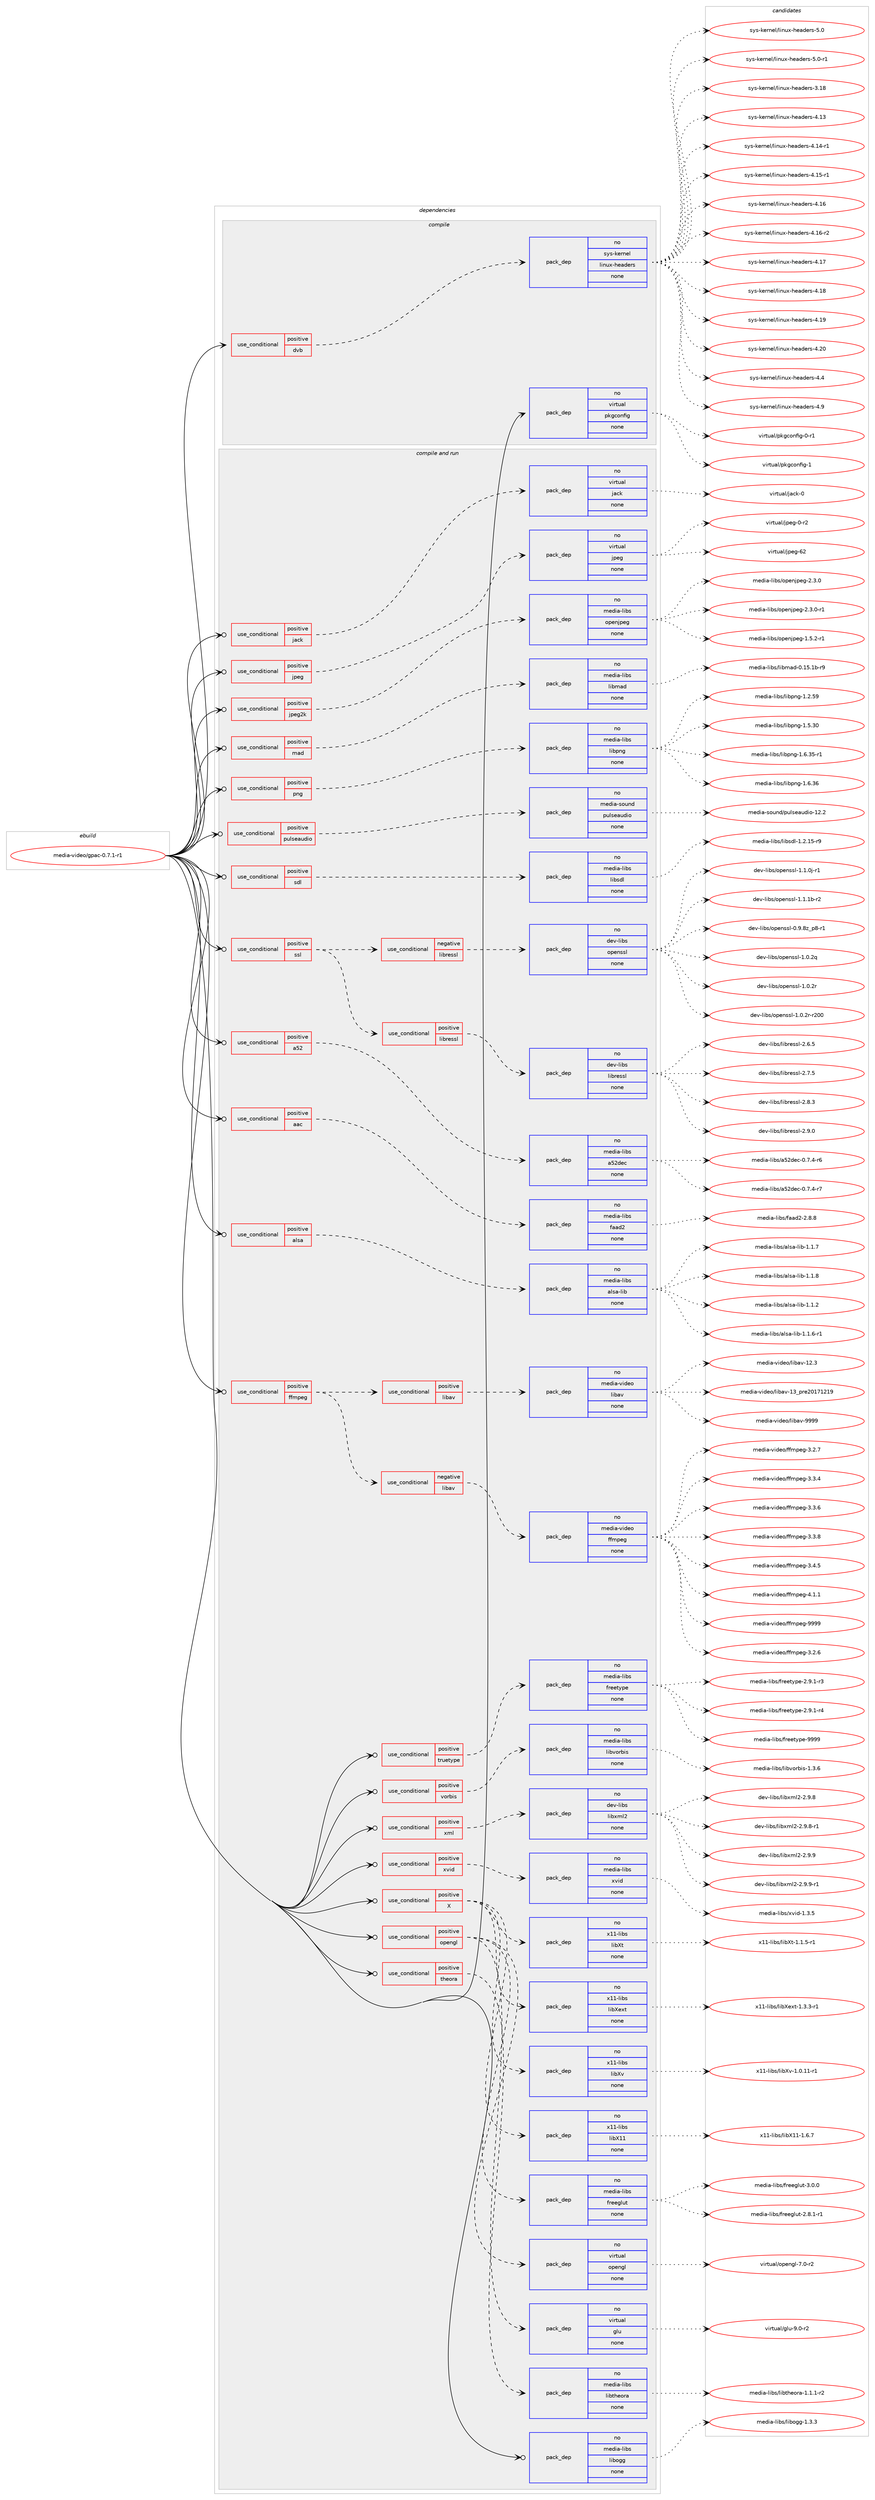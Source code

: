 digraph prolog {

# *************
# Graph options
# *************

newrank=true;
concentrate=true;
compound=true;
graph [rankdir=LR,fontname=Helvetica,fontsize=10,ranksep=1.5];#, ranksep=2.5, nodesep=0.2];
edge  [arrowhead=vee];
node  [fontname=Helvetica,fontsize=10];

# **********
# The ebuild
# **********

subgraph cluster_leftcol {
color=gray;
rank=same;
label=<<i>ebuild</i>>;
id [label="media-video/gpac-0.7.1-r1", color=red, width=4, href="../media-video/gpac-0.7.1-r1.svg"];
}

# ****************
# The dependencies
# ****************

subgraph cluster_midcol {
color=gray;
label=<<i>dependencies</i>>;
subgraph cluster_compile {
fillcolor="#eeeeee";
style=filled;
label=<<i>compile</i>>;
subgraph cond440134 {
dependency1637153 [label=<<TABLE BORDER="0" CELLBORDER="1" CELLSPACING="0" CELLPADDING="4"><TR><TD ROWSPAN="3" CELLPADDING="10">use_conditional</TD></TR><TR><TD>positive</TD></TR><TR><TD>dvb</TD></TR></TABLE>>, shape=none, color=red];
subgraph pack1170594 {
dependency1637154 [label=<<TABLE BORDER="0" CELLBORDER="1" CELLSPACING="0" CELLPADDING="4" WIDTH="220"><TR><TD ROWSPAN="6" CELLPADDING="30">pack_dep</TD></TR><TR><TD WIDTH="110">no</TD></TR><TR><TD>sys-kernel</TD></TR><TR><TD>linux-headers</TD></TR><TR><TD>none</TD></TR><TR><TD></TD></TR></TABLE>>, shape=none, color=blue];
}
dependency1637153:e -> dependency1637154:w [weight=20,style="dashed",arrowhead="vee"];
}
id:e -> dependency1637153:w [weight=20,style="solid",arrowhead="vee"];
subgraph pack1170595 {
dependency1637155 [label=<<TABLE BORDER="0" CELLBORDER="1" CELLSPACING="0" CELLPADDING="4" WIDTH="220"><TR><TD ROWSPAN="6" CELLPADDING="30">pack_dep</TD></TR><TR><TD WIDTH="110">no</TD></TR><TR><TD>virtual</TD></TR><TR><TD>pkgconfig</TD></TR><TR><TD>none</TD></TR><TR><TD></TD></TR></TABLE>>, shape=none, color=blue];
}
id:e -> dependency1637155:w [weight=20,style="solid",arrowhead="vee"];
}
subgraph cluster_compileandrun {
fillcolor="#eeeeee";
style=filled;
label=<<i>compile and run</i>>;
subgraph cond440135 {
dependency1637156 [label=<<TABLE BORDER="0" CELLBORDER="1" CELLSPACING="0" CELLPADDING="4"><TR><TD ROWSPAN="3" CELLPADDING="10">use_conditional</TD></TR><TR><TD>positive</TD></TR><TR><TD>X</TD></TR></TABLE>>, shape=none, color=red];
subgraph pack1170596 {
dependency1637157 [label=<<TABLE BORDER="0" CELLBORDER="1" CELLSPACING="0" CELLPADDING="4" WIDTH="220"><TR><TD ROWSPAN="6" CELLPADDING="30">pack_dep</TD></TR><TR><TD WIDTH="110">no</TD></TR><TR><TD>x11-libs</TD></TR><TR><TD>libXt</TD></TR><TR><TD>none</TD></TR><TR><TD></TD></TR></TABLE>>, shape=none, color=blue];
}
dependency1637156:e -> dependency1637157:w [weight=20,style="dashed",arrowhead="vee"];
subgraph pack1170597 {
dependency1637158 [label=<<TABLE BORDER="0" CELLBORDER="1" CELLSPACING="0" CELLPADDING="4" WIDTH="220"><TR><TD ROWSPAN="6" CELLPADDING="30">pack_dep</TD></TR><TR><TD WIDTH="110">no</TD></TR><TR><TD>x11-libs</TD></TR><TR><TD>libX11</TD></TR><TR><TD>none</TD></TR><TR><TD></TD></TR></TABLE>>, shape=none, color=blue];
}
dependency1637156:e -> dependency1637158:w [weight=20,style="dashed",arrowhead="vee"];
subgraph pack1170598 {
dependency1637159 [label=<<TABLE BORDER="0" CELLBORDER="1" CELLSPACING="0" CELLPADDING="4" WIDTH="220"><TR><TD ROWSPAN="6" CELLPADDING="30">pack_dep</TD></TR><TR><TD WIDTH="110">no</TD></TR><TR><TD>x11-libs</TD></TR><TR><TD>libXv</TD></TR><TR><TD>none</TD></TR><TR><TD></TD></TR></TABLE>>, shape=none, color=blue];
}
dependency1637156:e -> dependency1637159:w [weight=20,style="dashed",arrowhead="vee"];
subgraph pack1170599 {
dependency1637160 [label=<<TABLE BORDER="0" CELLBORDER="1" CELLSPACING="0" CELLPADDING="4" WIDTH="220"><TR><TD ROWSPAN="6" CELLPADDING="30">pack_dep</TD></TR><TR><TD WIDTH="110">no</TD></TR><TR><TD>x11-libs</TD></TR><TR><TD>libXext</TD></TR><TR><TD>none</TD></TR><TR><TD></TD></TR></TABLE>>, shape=none, color=blue];
}
dependency1637156:e -> dependency1637160:w [weight=20,style="dashed",arrowhead="vee"];
}
id:e -> dependency1637156:w [weight=20,style="solid",arrowhead="odotvee"];
subgraph cond440136 {
dependency1637161 [label=<<TABLE BORDER="0" CELLBORDER="1" CELLSPACING="0" CELLPADDING="4"><TR><TD ROWSPAN="3" CELLPADDING="10">use_conditional</TD></TR><TR><TD>positive</TD></TR><TR><TD>a52</TD></TR></TABLE>>, shape=none, color=red];
subgraph pack1170600 {
dependency1637162 [label=<<TABLE BORDER="0" CELLBORDER="1" CELLSPACING="0" CELLPADDING="4" WIDTH="220"><TR><TD ROWSPAN="6" CELLPADDING="30">pack_dep</TD></TR><TR><TD WIDTH="110">no</TD></TR><TR><TD>media-libs</TD></TR><TR><TD>a52dec</TD></TR><TR><TD>none</TD></TR><TR><TD></TD></TR></TABLE>>, shape=none, color=blue];
}
dependency1637161:e -> dependency1637162:w [weight=20,style="dashed",arrowhead="vee"];
}
id:e -> dependency1637161:w [weight=20,style="solid",arrowhead="odotvee"];
subgraph cond440137 {
dependency1637163 [label=<<TABLE BORDER="0" CELLBORDER="1" CELLSPACING="0" CELLPADDING="4"><TR><TD ROWSPAN="3" CELLPADDING="10">use_conditional</TD></TR><TR><TD>positive</TD></TR><TR><TD>aac</TD></TR></TABLE>>, shape=none, color=red];
subgraph pack1170601 {
dependency1637164 [label=<<TABLE BORDER="0" CELLBORDER="1" CELLSPACING="0" CELLPADDING="4" WIDTH="220"><TR><TD ROWSPAN="6" CELLPADDING="30">pack_dep</TD></TR><TR><TD WIDTH="110">no</TD></TR><TR><TD>media-libs</TD></TR><TR><TD>faad2</TD></TR><TR><TD>none</TD></TR><TR><TD></TD></TR></TABLE>>, shape=none, color=blue];
}
dependency1637163:e -> dependency1637164:w [weight=20,style="dashed",arrowhead="vee"];
}
id:e -> dependency1637163:w [weight=20,style="solid",arrowhead="odotvee"];
subgraph cond440138 {
dependency1637165 [label=<<TABLE BORDER="0" CELLBORDER="1" CELLSPACING="0" CELLPADDING="4"><TR><TD ROWSPAN="3" CELLPADDING="10">use_conditional</TD></TR><TR><TD>positive</TD></TR><TR><TD>alsa</TD></TR></TABLE>>, shape=none, color=red];
subgraph pack1170602 {
dependency1637166 [label=<<TABLE BORDER="0" CELLBORDER="1" CELLSPACING="0" CELLPADDING="4" WIDTH="220"><TR><TD ROWSPAN="6" CELLPADDING="30">pack_dep</TD></TR><TR><TD WIDTH="110">no</TD></TR><TR><TD>media-libs</TD></TR><TR><TD>alsa-lib</TD></TR><TR><TD>none</TD></TR><TR><TD></TD></TR></TABLE>>, shape=none, color=blue];
}
dependency1637165:e -> dependency1637166:w [weight=20,style="dashed",arrowhead="vee"];
}
id:e -> dependency1637165:w [weight=20,style="solid",arrowhead="odotvee"];
subgraph cond440139 {
dependency1637167 [label=<<TABLE BORDER="0" CELLBORDER="1" CELLSPACING="0" CELLPADDING="4"><TR><TD ROWSPAN="3" CELLPADDING="10">use_conditional</TD></TR><TR><TD>positive</TD></TR><TR><TD>ffmpeg</TD></TR></TABLE>>, shape=none, color=red];
subgraph cond440140 {
dependency1637168 [label=<<TABLE BORDER="0" CELLBORDER="1" CELLSPACING="0" CELLPADDING="4"><TR><TD ROWSPAN="3" CELLPADDING="10">use_conditional</TD></TR><TR><TD>negative</TD></TR><TR><TD>libav</TD></TR></TABLE>>, shape=none, color=red];
subgraph pack1170603 {
dependency1637169 [label=<<TABLE BORDER="0" CELLBORDER="1" CELLSPACING="0" CELLPADDING="4" WIDTH="220"><TR><TD ROWSPAN="6" CELLPADDING="30">pack_dep</TD></TR><TR><TD WIDTH="110">no</TD></TR><TR><TD>media-video</TD></TR><TR><TD>ffmpeg</TD></TR><TR><TD>none</TD></TR><TR><TD></TD></TR></TABLE>>, shape=none, color=blue];
}
dependency1637168:e -> dependency1637169:w [weight=20,style="dashed",arrowhead="vee"];
}
dependency1637167:e -> dependency1637168:w [weight=20,style="dashed",arrowhead="vee"];
subgraph cond440141 {
dependency1637170 [label=<<TABLE BORDER="0" CELLBORDER="1" CELLSPACING="0" CELLPADDING="4"><TR><TD ROWSPAN="3" CELLPADDING="10">use_conditional</TD></TR><TR><TD>positive</TD></TR><TR><TD>libav</TD></TR></TABLE>>, shape=none, color=red];
subgraph pack1170604 {
dependency1637171 [label=<<TABLE BORDER="0" CELLBORDER="1" CELLSPACING="0" CELLPADDING="4" WIDTH="220"><TR><TD ROWSPAN="6" CELLPADDING="30">pack_dep</TD></TR><TR><TD WIDTH="110">no</TD></TR><TR><TD>media-video</TD></TR><TR><TD>libav</TD></TR><TR><TD>none</TD></TR><TR><TD></TD></TR></TABLE>>, shape=none, color=blue];
}
dependency1637170:e -> dependency1637171:w [weight=20,style="dashed",arrowhead="vee"];
}
dependency1637167:e -> dependency1637170:w [weight=20,style="dashed",arrowhead="vee"];
}
id:e -> dependency1637167:w [weight=20,style="solid",arrowhead="odotvee"];
subgraph cond440142 {
dependency1637172 [label=<<TABLE BORDER="0" CELLBORDER="1" CELLSPACING="0" CELLPADDING="4"><TR><TD ROWSPAN="3" CELLPADDING="10">use_conditional</TD></TR><TR><TD>positive</TD></TR><TR><TD>jack</TD></TR></TABLE>>, shape=none, color=red];
subgraph pack1170605 {
dependency1637173 [label=<<TABLE BORDER="0" CELLBORDER="1" CELLSPACING="0" CELLPADDING="4" WIDTH="220"><TR><TD ROWSPAN="6" CELLPADDING="30">pack_dep</TD></TR><TR><TD WIDTH="110">no</TD></TR><TR><TD>virtual</TD></TR><TR><TD>jack</TD></TR><TR><TD>none</TD></TR><TR><TD></TD></TR></TABLE>>, shape=none, color=blue];
}
dependency1637172:e -> dependency1637173:w [weight=20,style="dashed",arrowhead="vee"];
}
id:e -> dependency1637172:w [weight=20,style="solid",arrowhead="odotvee"];
subgraph cond440143 {
dependency1637174 [label=<<TABLE BORDER="0" CELLBORDER="1" CELLSPACING="0" CELLPADDING="4"><TR><TD ROWSPAN="3" CELLPADDING="10">use_conditional</TD></TR><TR><TD>positive</TD></TR><TR><TD>jpeg</TD></TR></TABLE>>, shape=none, color=red];
subgraph pack1170606 {
dependency1637175 [label=<<TABLE BORDER="0" CELLBORDER="1" CELLSPACING="0" CELLPADDING="4" WIDTH="220"><TR><TD ROWSPAN="6" CELLPADDING="30">pack_dep</TD></TR><TR><TD WIDTH="110">no</TD></TR><TR><TD>virtual</TD></TR><TR><TD>jpeg</TD></TR><TR><TD>none</TD></TR><TR><TD></TD></TR></TABLE>>, shape=none, color=blue];
}
dependency1637174:e -> dependency1637175:w [weight=20,style="dashed",arrowhead="vee"];
}
id:e -> dependency1637174:w [weight=20,style="solid",arrowhead="odotvee"];
subgraph cond440144 {
dependency1637176 [label=<<TABLE BORDER="0" CELLBORDER="1" CELLSPACING="0" CELLPADDING="4"><TR><TD ROWSPAN="3" CELLPADDING="10">use_conditional</TD></TR><TR><TD>positive</TD></TR><TR><TD>jpeg2k</TD></TR></TABLE>>, shape=none, color=red];
subgraph pack1170607 {
dependency1637177 [label=<<TABLE BORDER="0" CELLBORDER="1" CELLSPACING="0" CELLPADDING="4" WIDTH="220"><TR><TD ROWSPAN="6" CELLPADDING="30">pack_dep</TD></TR><TR><TD WIDTH="110">no</TD></TR><TR><TD>media-libs</TD></TR><TR><TD>openjpeg</TD></TR><TR><TD>none</TD></TR><TR><TD></TD></TR></TABLE>>, shape=none, color=blue];
}
dependency1637176:e -> dependency1637177:w [weight=20,style="dashed",arrowhead="vee"];
}
id:e -> dependency1637176:w [weight=20,style="solid",arrowhead="odotvee"];
subgraph cond440145 {
dependency1637178 [label=<<TABLE BORDER="0" CELLBORDER="1" CELLSPACING="0" CELLPADDING="4"><TR><TD ROWSPAN="3" CELLPADDING="10">use_conditional</TD></TR><TR><TD>positive</TD></TR><TR><TD>mad</TD></TR></TABLE>>, shape=none, color=red];
subgraph pack1170608 {
dependency1637179 [label=<<TABLE BORDER="0" CELLBORDER="1" CELLSPACING="0" CELLPADDING="4" WIDTH="220"><TR><TD ROWSPAN="6" CELLPADDING="30">pack_dep</TD></TR><TR><TD WIDTH="110">no</TD></TR><TR><TD>media-libs</TD></TR><TR><TD>libmad</TD></TR><TR><TD>none</TD></TR><TR><TD></TD></TR></TABLE>>, shape=none, color=blue];
}
dependency1637178:e -> dependency1637179:w [weight=20,style="dashed",arrowhead="vee"];
}
id:e -> dependency1637178:w [weight=20,style="solid",arrowhead="odotvee"];
subgraph cond440146 {
dependency1637180 [label=<<TABLE BORDER="0" CELLBORDER="1" CELLSPACING="0" CELLPADDING="4"><TR><TD ROWSPAN="3" CELLPADDING="10">use_conditional</TD></TR><TR><TD>positive</TD></TR><TR><TD>opengl</TD></TR></TABLE>>, shape=none, color=red];
subgraph pack1170609 {
dependency1637181 [label=<<TABLE BORDER="0" CELLBORDER="1" CELLSPACING="0" CELLPADDING="4" WIDTH="220"><TR><TD ROWSPAN="6" CELLPADDING="30">pack_dep</TD></TR><TR><TD WIDTH="110">no</TD></TR><TR><TD>media-libs</TD></TR><TR><TD>freeglut</TD></TR><TR><TD>none</TD></TR><TR><TD></TD></TR></TABLE>>, shape=none, color=blue];
}
dependency1637180:e -> dependency1637181:w [weight=20,style="dashed",arrowhead="vee"];
subgraph pack1170610 {
dependency1637182 [label=<<TABLE BORDER="0" CELLBORDER="1" CELLSPACING="0" CELLPADDING="4" WIDTH="220"><TR><TD ROWSPAN="6" CELLPADDING="30">pack_dep</TD></TR><TR><TD WIDTH="110">no</TD></TR><TR><TD>virtual</TD></TR><TR><TD>glu</TD></TR><TR><TD>none</TD></TR><TR><TD></TD></TR></TABLE>>, shape=none, color=blue];
}
dependency1637180:e -> dependency1637182:w [weight=20,style="dashed",arrowhead="vee"];
subgraph pack1170611 {
dependency1637183 [label=<<TABLE BORDER="0" CELLBORDER="1" CELLSPACING="0" CELLPADDING="4" WIDTH="220"><TR><TD ROWSPAN="6" CELLPADDING="30">pack_dep</TD></TR><TR><TD WIDTH="110">no</TD></TR><TR><TD>virtual</TD></TR><TR><TD>opengl</TD></TR><TR><TD>none</TD></TR><TR><TD></TD></TR></TABLE>>, shape=none, color=blue];
}
dependency1637180:e -> dependency1637183:w [weight=20,style="dashed",arrowhead="vee"];
}
id:e -> dependency1637180:w [weight=20,style="solid",arrowhead="odotvee"];
subgraph cond440147 {
dependency1637184 [label=<<TABLE BORDER="0" CELLBORDER="1" CELLSPACING="0" CELLPADDING="4"><TR><TD ROWSPAN="3" CELLPADDING="10">use_conditional</TD></TR><TR><TD>positive</TD></TR><TR><TD>png</TD></TR></TABLE>>, shape=none, color=red];
subgraph pack1170612 {
dependency1637185 [label=<<TABLE BORDER="0" CELLBORDER="1" CELLSPACING="0" CELLPADDING="4" WIDTH="220"><TR><TD ROWSPAN="6" CELLPADDING="30">pack_dep</TD></TR><TR><TD WIDTH="110">no</TD></TR><TR><TD>media-libs</TD></TR><TR><TD>libpng</TD></TR><TR><TD>none</TD></TR><TR><TD></TD></TR></TABLE>>, shape=none, color=blue];
}
dependency1637184:e -> dependency1637185:w [weight=20,style="dashed",arrowhead="vee"];
}
id:e -> dependency1637184:w [weight=20,style="solid",arrowhead="odotvee"];
subgraph cond440148 {
dependency1637186 [label=<<TABLE BORDER="0" CELLBORDER="1" CELLSPACING="0" CELLPADDING="4"><TR><TD ROWSPAN="3" CELLPADDING="10">use_conditional</TD></TR><TR><TD>positive</TD></TR><TR><TD>pulseaudio</TD></TR></TABLE>>, shape=none, color=red];
subgraph pack1170613 {
dependency1637187 [label=<<TABLE BORDER="0" CELLBORDER="1" CELLSPACING="0" CELLPADDING="4" WIDTH="220"><TR><TD ROWSPAN="6" CELLPADDING="30">pack_dep</TD></TR><TR><TD WIDTH="110">no</TD></TR><TR><TD>media-sound</TD></TR><TR><TD>pulseaudio</TD></TR><TR><TD>none</TD></TR><TR><TD></TD></TR></TABLE>>, shape=none, color=blue];
}
dependency1637186:e -> dependency1637187:w [weight=20,style="dashed",arrowhead="vee"];
}
id:e -> dependency1637186:w [weight=20,style="solid",arrowhead="odotvee"];
subgraph cond440149 {
dependency1637188 [label=<<TABLE BORDER="0" CELLBORDER="1" CELLSPACING="0" CELLPADDING="4"><TR><TD ROWSPAN="3" CELLPADDING="10">use_conditional</TD></TR><TR><TD>positive</TD></TR><TR><TD>sdl</TD></TR></TABLE>>, shape=none, color=red];
subgraph pack1170614 {
dependency1637189 [label=<<TABLE BORDER="0" CELLBORDER="1" CELLSPACING="0" CELLPADDING="4" WIDTH="220"><TR><TD ROWSPAN="6" CELLPADDING="30">pack_dep</TD></TR><TR><TD WIDTH="110">no</TD></TR><TR><TD>media-libs</TD></TR><TR><TD>libsdl</TD></TR><TR><TD>none</TD></TR><TR><TD></TD></TR></TABLE>>, shape=none, color=blue];
}
dependency1637188:e -> dependency1637189:w [weight=20,style="dashed",arrowhead="vee"];
}
id:e -> dependency1637188:w [weight=20,style="solid",arrowhead="odotvee"];
subgraph cond440150 {
dependency1637190 [label=<<TABLE BORDER="0" CELLBORDER="1" CELLSPACING="0" CELLPADDING="4"><TR><TD ROWSPAN="3" CELLPADDING="10">use_conditional</TD></TR><TR><TD>positive</TD></TR><TR><TD>ssl</TD></TR></TABLE>>, shape=none, color=red];
subgraph cond440151 {
dependency1637191 [label=<<TABLE BORDER="0" CELLBORDER="1" CELLSPACING="0" CELLPADDING="4"><TR><TD ROWSPAN="3" CELLPADDING="10">use_conditional</TD></TR><TR><TD>negative</TD></TR><TR><TD>libressl</TD></TR></TABLE>>, shape=none, color=red];
subgraph pack1170615 {
dependency1637192 [label=<<TABLE BORDER="0" CELLBORDER="1" CELLSPACING="0" CELLPADDING="4" WIDTH="220"><TR><TD ROWSPAN="6" CELLPADDING="30">pack_dep</TD></TR><TR><TD WIDTH="110">no</TD></TR><TR><TD>dev-libs</TD></TR><TR><TD>openssl</TD></TR><TR><TD>none</TD></TR><TR><TD></TD></TR></TABLE>>, shape=none, color=blue];
}
dependency1637191:e -> dependency1637192:w [weight=20,style="dashed",arrowhead="vee"];
}
dependency1637190:e -> dependency1637191:w [weight=20,style="dashed",arrowhead="vee"];
subgraph cond440152 {
dependency1637193 [label=<<TABLE BORDER="0" CELLBORDER="1" CELLSPACING="0" CELLPADDING="4"><TR><TD ROWSPAN="3" CELLPADDING="10">use_conditional</TD></TR><TR><TD>positive</TD></TR><TR><TD>libressl</TD></TR></TABLE>>, shape=none, color=red];
subgraph pack1170616 {
dependency1637194 [label=<<TABLE BORDER="0" CELLBORDER="1" CELLSPACING="0" CELLPADDING="4" WIDTH="220"><TR><TD ROWSPAN="6" CELLPADDING="30">pack_dep</TD></TR><TR><TD WIDTH="110">no</TD></TR><TR><TD>dev-libs</TD></TR><TR><TD>libressl</TD></TR><TR><TD>none</TD></TR><TR><TD></TD></TR></TABLE>>, shape=none, color=blue];
}
dependency1637193:e -> dependency1637194:w [weight=20,style="dashed",arrowhead="vee"];
}
dependency1637190:e -> dependency1637193:w [weight=20,style="dashed",arrowhead="vee"];
}
id:e -> dependency1637190:w [weight=20,style="solid",arrowhead="odotvee"];
subgraph cond440153 {
dependency1637195 [label=<<TABLE BORDER="0" CELLBORDER="1" CELLSPACING="0" CELLPADDING="4"><TR><TD ROWSPAN="3" CELLPADDING="10">use_conditional</TD></TR><TR><TD>positive</TD></TR><TR><TD>theora</TD></TR></TABLE>>, shape=none, color=red];
subgraph pack1170617 {
dependency1637196 [label=<<TABLE BORDER="0" CELLBORDER="1" CELLSPACING="0" CELLPADDING="4" WIDTH="220"><TR><TD ROWSPAN="6" CELLPADDING="30">pack_dep</TD></TR><TR><TD WIDTH="110">no</TD></TR><TR><TD>media-libs</TD></TR><TR><TD>libtheora</TD></TR><TR><TD>none</TD></TR><TR><TD></TD></TR></TABLE>>, shape=none, color=blue];
}
dependency1637195:e -> dependency1637196:w [weight=20,style="dashed",arrowhead="vee"];
}
id:e -> dependency1637195:w [weight=20,style="solid",arrowhead="odotvee"];
subgraph cond440154 {
dependency1637197 [label=<<TABLE BORDER="0" CELLBORDER="1" CELLSPACING="0" CELLPADDING="4"><TR><TD ROWSPAN="3" CELLPADDING="10">use_conditional</TD></TR><TR><TD>positive</TD></TR><TR><TD>truetype</TD></TR></TABLE>>, shape=none, color=red];
subgraph pack1170618 {
dependency1637198 [label=<<TABLE BORDER="0" CELLBORDER="1" CELLSPACING="0" CELLPADDING="4" WIDTH="220"><TR><TD ROWSPAN="6" CELLPADDING="30">pack_dep</TD></TR><TR><TD WIDTH="110">no</TD></TR><TR><TD>media-libs</TD></TR><TR><TD>freetype</TD></TR><TR><TD>none</TD></TR><TR><TD></TD></TR></TABLE>>, shape=none, color=blue];
}
dependency1637197:e -> dependency1637198:w [weight=20,style="dashed",arrowhead="vee"];
}
id:e -> dependency1637197:w [weight=20,style="solid",arrowhead="odotvee"];
subgraph cond440155 {
dependency1637199 [label=<<TABLE BORDER="0" CELLBORDER="1" CELLSPACING="0" CELLPADDING="4"><TR><TD ROWSPAN="3" CELLPADDING="10">use_conditional</TD></TR><TR><TD>positive</TD></TR><TR><TD>vorbis</TD></TR></TABLE>>, shape=none, color=red];
subgraph pack1170619 {
dependency1637200 [label=<<TABLE BORDER="0" CELLBORDER="1" CELLSPACING="0" CELLPADDING="4" WIDTH="220"><TR><TD ROWSPAN="6" CELLPADDING="30">pack_dep</TD></TR><TR><TD WIDTH="110">no</TD></TR><TR><TD>media-libs</TD></TR><TR><TD>libvorbis</TD></TR><TR><TD>none</TD></TR><TR><TD></TD></TR></TABLE>>, shape=none, color=blue];
}
dependency1637199:e -> dependency1637200:w [weight=20,style="dashed",arrowhead="vee"];
}
id:e -> dependency1637199:w [weight=20,style="solid",arrowhead="odotvee"];
subgraph cond440156 {
dependency1637201 [label=<<TABLE BORDER="0" CELLBORDER="1" CELLSPACING="0" CELLPADDING="4"><TR><TD ROWSPAN="3" CELLPADDING="10">use_conditional</TD></TR><TR><TD>positive</TD></TR><TR><TD>xml</TD></TR></TABLE>>, shape=none, color=red];
subgraph pack1170620 {
dependency1637202 [label=<<TABLE BORDER="0" CELLBORDER="1" CELLSPACING="0" CELLPADDING="4" WIDTH="220"><TR><TD ROWSPAN="6" CELLPADDING="30">pack_dep</TD></TR><TR><TD WIDTH="110">no</TD></TR><TR><TD>dev-libs</TD></TR><TR><TD>libxml2</TD></TR><TR><TD>none</TD></TR><TR><TD></TD></TR></TABLE>>, shape=none, color=blue];
}
dependency1637201:e -> dependency1637202:w [weight=20,style="dashed",arrowhead="vee"];
}
id:e -> dependency1637201:w [weight=20,style="solid",arrowhead="odotvee"];
subgraph cond440157 {
dependency1637203 [label=<<TABLE BORDER="0" CELLBORDER="1" CELLSPACING="0" CELLPADDING="4"><TR><TD ROWSPAN="3" CELLPADDING="10">use_conditional</TD></TR><TR><TD>positive</TD></TR><TR><TD>xvid</TD></TR></TABLE>>, shape=none, color=red];
subgraph pack1170621 {
dependency1637204 [label=<<TABLE BORDER="0" CELLBORDER="1" CELLSPACING="0" CELLPADDING="4" WIDTH="220"><TR><TD ROWSPAN="6" CELLPADDING="30">pack_dep</TD></TR><TR><TD WIDTH="110">no</TD></TR><TR><TD>media-libs</TD></TR><TR><TD>xvid</TD></TR><TR><TD>none</TD></TR><TR><TD></TD></TR></TABLE>>, shape=none, color=blue];
}
dependency1637203:e -> dependency1637204:w [weight=20,style="dashed",arrowhead="vee"];
}
id:e -> dependency1637203:w [weight=20,style="solid",arrowhead="odotvee"];
subgraph pack1170622 {
dependency1637205 [label=<<TABLE BORDER="0" CELLBORDER="1" CELLSPACING="0" CELLPADDING="4" WIDTH="220"><TR><TD ROWSPAN="6" CELLPADDING="30">pack_dep</TD></TR><TR><TD WIDTH="110">no</TD></TR><TR><TD>media-libs</TD></TR><TR><TD>libogg</TD></TR><TR><TD>none</TD></TR><TR><TD></TD></TR></TABLE>>, shape=none, color=blue];
}
id:e -> dependency1637205:w [weight=20,style="solid",arrowhead="odotvee"];
}
subgraph cluster_run {
fillcolor="#eeeeee";
style=filled;
label=<<i>run</i>>;
}
}

# **************
# The candidates
# **************

subgraph cluster_choices {
rank=same;
color=gray;
label=<<i>candidates</i>>;

subgraph choice1170594 {
color=black;
nodesep=1;
choice115121115451071011141101011084710810511011712045104101971001011141154551464956 [label="sys-kernel/linux-headers-3.18", color=red, width=4,href="../sys-kernel/linux-headers-3.18.svg"];
choice115121115451071011141101011084710810511011712045104101971001011141154552464951 [label="sys-kernel/linux-headers-4.13", color=red, width=4,href="../sys-kernel/linux-headers-4.13.svg"];
choice1151211154510710111411010110847108105110117120451041019710010111411545524649524511449 [label="sys-kernel/linux-headers-4.14-r1", color=red, width=4,href="../sys-kernel/linux-headers-4.14-r1.svg"];
choice1151211154510710111411010110847108105110117120451041019710010111411545524649534511449 [label="sys-kernel/linux-headers-4.15-r1", color=red, width=4,href="../sys-kernel/linux-headers-4.15-r1.svg"];
choice115121115451071011141101011084710810511011712045104101971001011141154552464954 [label="sys-kernel/linux-headers-4.16", color=red, width=4,href="../sys-kernel/linux-headers-4.16.svg"];
choice1151211154510710111411010110847108105110117120451041019710010111411545524649544511450 [label="sys-kernel/linux-headers-4.16-r2", color=red, width=4,href="../sys-kernel/linux-headers-4.16-r2.svg"];
choice115121115451071011141101011084710810511011712045104101971001011141154552464955 [label="sys-kernel/linux-headers-4.17", color=red, width=4,href="../sys-kernel/linux-headers-4.17.svg"];
choice115121115451071011141101011084710810511011712045104101971001011141154552464956 [label="sys-kernel/linux-headers-4.18", color=red, width=4,href="../sys-kernel/linux-headers-4.18.svg"];
choice115121115451071011141101011084710810511011712045104101971001011141154552464957 [label="sys-kernel/linux-headers-4.19", color=red, width=4,href="../sys-kernel/linux-headers-4.19.svg"];
choice115121115451071011141101011084710810511011712045104101971001011141154552465048 [label="sys-kernel/linux-headers-4.20", color=red, width=4,href="../sys-kernel/linux-headers-4.20.svg"];
choice1151211154510710111411010110847108105110117120451041019710010111411545524652 [label="sys-kernel/linux-headers-4.4", color=red, width=4,href="../sys-kernel/linux-headers-4.4.svg"];
choice1151211154510710111411010110847108105110117120451041019710010111411545524657 [label="sys-kernel/linux-headers-4.9", color=red, width=4,href="../sys-kernel/linux-headers-4.9.svg"];
choice1151211154510710111411010110847108105110117120451041019710010111411545534648 [label="sys-kernel/linux-headers-5.0", color=red, width=4,href="../sys-kernel/linux-headers-5.0.svg"];
choice11512111545107101114110101108471081051101171204510410197100101114115455346484511449 [label="sys-kernel/linux-headers-5.0-r1", color=red, width=4,href="../sys-kernel/linux-headers-5.0-r1.svg"];
dependency1637154:e -> choice115121115451071011141101011084710810511011712045104101971001011141154551464956:w [style=dotted,weight="100"];
dependency1637154:e -> choice115121115451071011141101011084710810511011712045104101971001011141154552464951:w [style=dotted,weight="100"];
dependency1637154:e -> choice1151211154510710111411010110847108105110117120451041019710010111411545524649524511449:w [style=dotted,weight="100"];
dependency1637154:e -> choice1151211154510710111411010110847108105110117120451041019710010111411545524649534511449:w [style=dotted,weight="100"];
dependency1637154:e -> choice115121115451071011141101011084710810511011712045104101971001011141154552464954:w [style=dotted,weight="100"];
dependency1637154:e -> choice1151211154510710111411010110847108105110117120451041019710010111411545524649544511450:w [style=dotted,weight="100"];
dependency1637154:e -> choice115121115451071011141101011084710810511011712045104101971001011141154552464955:w [style=dotted,weight="100"];
dependency1637154:e -> choice115121115451071011141101011084710810511011712045104101971001011141154552464956:w [style=dotted,weight="100"];
dependency1637154:e -> choice115121115451071011141101011084710810511011712045104101971001011141154552464957:w [style=dotted,weight="100"];
dependency1637154:e -> choice115121115451071011141101011084710810511011712045104101971001011141154552465048:w [style=dotted,weight="100"];
dependency1637154:e -> choice1151211154510710111411010110847108105110117120451041019710010111411545524652:w [style=dotted,weight="100"];
dependency1637154:e -> choice1151211154510710111411010110847108105110117120451041019710010111411545524657:w [style=dotted,weight="100"];
dependency1637154:e -> choice1151211154510710111411010110847108105110117120451041019710010111411545534648:w [style=dotted,weight="100"];
dependency1637154:e -> choice11512111545107101114110101108471081051101171204510410197100101114115455346484511449:w [style=dotted,weight="100"];
}
subgraph choice1170595 {
color=black;
nodesep=1;
choice11810511411611797108471121071039911111010210510345484511449 [label="virtual/pkgconfig-0-r1", color=red, width=4,href="../virtual/pkgconfig-0-r1.svg"];
choice1181051141161179710847112107103991111101021051034549 [label="virtual/pkgconfig-1", color=red, width=4,href="../virtual/pkgconfig-1.svg"];
dependency1637155:e -> choice11810511411611797108471121071039911111010210510345484511449:w [style=dotted,weight="100"];
dependency1637155:e -> choice1181051141161179710847112107103991111101021051034549:w [style=dotted,weight="100"];
}
subgraph choice1170596 {
color=black;
nodesep=1;
choice120494945108105981154710810598881164549464946534511449 [label="x11-libs/libXt-1.1.5-r1", color=red, width=4,href="../x11-libs/libXt-1.1.5-r1.svg"];
dependency1637157:e -> choice120494945108105981154710810598881164549464946534511449:w [style=dotted,weight="100"];
}
subgraph choice1170597 {
color=black;
nodesep=1;
choice120494945108105981154710810598884949454946544655 [label="x11-libs/libX11-1.6.7", color=red, width=4,href="../x11-libs/libX11-1.6.7.svg"];
dependency1637158:e -> choice120494945108105981154710810598884949454946544655:w [style=dotted,weight="100"];
}
subgraph choice1170598 {
color=black;
nodesep=1;
choice12049494510810598115471081059888118454946484649494511449 [label="x11-libs/libXv-1.0.11-r1", color=red, width=4,href="../x11-libs/libXv-1.0.11-r1.svg"];
dependency1637159:e -> choice12049494510810598115471081059888118454946484649494511449:w [style=dotted,weight="100"];
}
subgraph choice1170599 {
color=black;
nodesep=1;
choice120494945108105981154710810598881011201164549465146514511449 [label="x11-libs/libXext-1.3.3-r1", color=red, width=4,href="../x11-libs/libXext-1.3.3-r1.svg"];
dependency1637160:e -> choice120494945108105981154710810598881011201164549465146514511449:w [style=dotted,weight="100"];
}
subgraph choice1170600 {
color=black;
nodesep=1;
choice10910110010597451081059811547975350100101994548465546524511454 [label="media-libs/a52dec-0.7.4-r6", color=red, width=4,href="../media-libs/a52dec-0.7.4-r6.svg"];
choice10910110010597451081059811547975350100101994548465546524511455 [label="media-libs/a52dec-0.7.4-r7", color=red, width=4,href="../media-libs/a52dec-0.7.4-r7.svg"];
dependency1637162:e -> choice10910110010597451081059811547975350100101994548465546524511454:w [style=dotted,weight="100"];
dependency1637162:e -> choice10910110010597451081059811547975350100101994548465546524511455:w [style=dotted,weight="100"];
}
subgraph choice1170601 {
color=black;
nodesep=1;
choice10910110010597451081059811547102979710050455046564656 [label="media-libs/faad2-2.8.8", color=red, width=4,href="../media-libs/faad2-2.8.8.svg"];
dependency1637164:e -> choice10910110010597451081059811547102979710050455046564656:w [style=dotted,weight="100"];
}
subgraph choice1170602 {
color=black;
nodesep=1;
choice1091011001059745108105981154797108115974510810598454946494650 [label="media-libs/alsa-lib-1.1.2", color=red, width=4,href="../media-libs/alsa-lib-1.1.2.svg"];
choice10910110010597451081059811547971081159745108105984549464946544511449 [label="media-libs/alsa-lib-1.1.6-r1", color=red, width=4,href="../media-libs/alsa-lib-1.1.6-r1.svg"];
choice1091011001059745108105981154797108115974510810598454946494655 [label="media-libs/alsa-lib-1.1.7", color=red, width=4,href="../media-libs/alsa-lib-1.1.7.svg"];
choice1091011001059745108105981154797108115974510810598454946494656 [label="media-libs/alsa-lib-1.1.8", color=red, width=4,href="../media-libs/alsa-lib-1.1.8.svg"];
dependency1637166:e -> choice1091011001059745108105981154797108115974510810598454946494650:w [style=dotted,weight="100"];
dependency1637166:e -> choice10910110010597451081059811547971081159745108105984549464946544511449:w [style=dotted,weight="100"];
dependency1637166:e -> choice1091011001059745108105981154797108115974510810598454946494655:w [style=dotted,weight="100"];
dependency1637166:e -> choice1091011001059745108105981154797108115974510810598454946494656:w [style=dotted,weight="100"];
}
subgraph choice1170603 {
color=black;
nodesep=1;
choice109101100105974511810510010111147102102109112101103455146504654 [label="media-video/ffmpeg-3.2.6", color=red, width=4,href="../media-video/ffmpeg-3.2.6.svg"];
choice109101100105974511810510010111147102102109112101103455146504655 [label="media-video/ffmpeg-3.2.7", color=red, width=4,href="../media-video/ffmpeg-3.2.7.svg"];
choice109101100105974511810510010111147102102109112101103455146514652 [label="media-video/ffmpeg-3.3.4", color=red, width=4,href="../media-video/ffmpeg-3.3.4.svg"];
choice109101100105974511810510010111147102102109112101103455146514654 [label="media-video/ffmpeg-3.3.6", color=red, width=4,href="../media-video/ffmpeg-3.3.6.svg"];
choice109101100105974511810510010111147102102109112101103455146514656 [label="media-video/ffmpeg-3.3.8", color=red, width=4,href="../media-video/ffmpeg-3.3.8.svg"];
choice109101100105974511810510010111147102102109112101103455146524653 [label="media-video/ffmpeg-3.4.5", color=red, width=4,href="../media-video/ffmpeg-3.4.5.svg"];
choice109101100105974511810510010111147102102109112101103455246494649 [label="media-video/ffmpeg-4.1.1", color=red, width=4,href="../media-video/ffmpeg-4.1.1.svg"];
choice1091011001059745118105100101111471021021091121011034557575757 [label="media-video/ffmpeg-9999", color=red, width=4,href="../media-video/ffmpeg-9999.svg"];
dependency1637169:e -> choice109101100105974511810510010111147102102109112101103455146504654:w [style=dotted,weight="100"];
dependency1637169:e -> choice109101100105974511810510010111147102102109112101103455146504655:w [style=dotted,weight="100"];
dependency1637169:e -> choice109101100105974511810510010111147102102109112101103455146514652:w [style=dotted,weight="100"];
dependency1637169:e -> choice109101100105974511810510010111147102102109112101103455146514654:w [style=dotted,weight="100"];
dependency1637169:e -> choice109101100105974511810510010111147102102109112101103455146514656:w [style=dotted,weight="100"];
dependency1637169:e -> choice109101100105974511810510010111147102102109112101103455146524653:w [style=dotted,weight="100"];
dependency1637169:e -> choice109101100105974511810510010111147102102109112101103455246494649:w [style=dotted,weight="100"];
dependency1637169:e -> choice1091011001059745118105100101111471021021091121011034557575757:w [style=dotted,weight="100"];
}
subgraph choice1170604 {
color=black;
nodesep=1;
choice10910110010597451181051001011114710810598971184549504651 [label="media-video/libav-12.3", color=red, width=4,href="../media-video/libav-12.3.svg"];
choice1091011001059745118105100101111471081059897118454951951121141015048495549504957 [label="media-video/libav-13_pre20171219", color=red, width=4,href="../media-video/libav-13_pre20171219.svg"];
choice10910110010597451181051001011114710810598971184557575757 [label="media-video/libav-9999", color=red, width=4,href="../media-video/libav-9999.svg"];
dependency1637171:e -> choice10910110010597451181051001011114710810598971184549504651:w [style=dotted,weight="100"];
dependency1637171:e -> choice1091011001059745118105100101111471081059897118454951951121141015048495549504957:w [style=dotted,weight="100"];
dependency1637171:e -> choice10910110010597451181051001011114710810598971184557575757:w [style=dotted,weight="100"];
}
subgraph choice1170605 {
color=black;
nodesep=1;
choice118105114116117971084710697991074548 [label="virtual/jack-0", color=red, width=4,href="../virtual/jack-0.svg"];
dependency1637173:e -> choice118105114116117971084710697991074548:w [style=dotted,weight="100"];
}
subgraph choice1170606 {
color=black;
nodesep=1;
choice118105114116117971084710611210110345484511450 [label="virtual/jpeg-0-r2", color=red, width=4,href="../virtual/jpeg-0-r2.svg"];
choice1181051141161179710847106112101103455450 [label="virtual/jpeg-62", color=red, width=4,href="../virtual/jpeg-62.svg"];
dependency1637175:e -> choice118105114116117971084710611210110345484511450:w [style=dotted,weight="100"];
dependency1637175:e -> choice1181051141161179710847106112101103455450:w [style=dotted,weight="100"];
}
subgraph choice1170607 {
color=black;
nodesep=1;
choice109101100105974510810598115471111121011101061121011034549465346504511449 [label="media-libs/openjpeg-1.5.2-r1", color=red, width=4,href="../media-libs/openjpeg-1.5.2-r1.svg"];
choice10910110010597451081059811547111112101110106112101103455046514648 [label="media-libs/openjpeg-2.3.0", color=red, width=4,href="../media-libs/openjpeg-2.3.0.svg"];
choice109101100105974510810598115471111121011101061121011034550465146484511449 [label="media-libs/openjpeg-2.3.0-r1", color=red, width=4,href="../media-libs/openjpeg-2.3.0-r1.svg"];
dependency1637177:e -> choice109101100105974510810598115471111121011101061121011034549465346504511449:w [style=dotted,weight="100"];
dependency1637177:e -> choice10910110010597451081059811547111112101110106112101103455046514648:w [style=dotted,weight="100"];
dependency1637177:e -> choice109101100105974510810598115471111121011101061121011034550465146484511449:w [style=dotted,weight="100"];
}
subgraph choice1170608 {
color=black;
nodesep=1;
choice10910110010597451081059811547108105981099710045484649534649984511457 [label="media-libs/libmad-0.15.1b-r9", color=red, width=4,href="../media-libs/libmad-0.15.1b-r9.svg"];
dependency1637179:e -> choice10910110010597451081059811547108105981099710045484649534649984511457:w [style=dotted,weight="100"];
}
subgraph choice1170609 {
color=black;
nodesep=1;
choice109101100105974510810598115471021141011011031081171164550465646494511449 [label="media-libs/freeglut-2.8.1-r1", color=red, width=4,href="../media-libs/freeglut-2.8.1-r1.svg"];
choice10910110010597451081059811547102114101101103108117116455146484648 [label="media-libs/freeglut-3.0.0", color=red, width=4,href="../media-libs/freeglut-3.0.0.svg"];
dependency1637181:e -> choice109101100105974510810598115471021141011011031081171164550465646494511449:w [style=dotted,weight="100"];
dependency1637181:e -> choice10910110010597451081059811547102114101101103108117116455146484648:w [style=dotted,weight="100"];
}
subgraph choice1170610 {
color=black;
nodesep=1;
choice1181051141161179710847103108117455746484511450 [label="virtual/glu-9.0-r2", color=red, width=4,href="../virtual/glu-9.0-r2.svg"];
dependency1637182:e -> choice1181051141161179710847103108117455746484511450:w [style=dotted,weight="100"];
}
subgraph choice1170611 {
color=black;
nodesep=1;
choice1181051141161179710847111112101110103108455546484511450 [label="virtual/opengl-7.0-r2", color=red, width=4,href="../virtual/opengl-7.0-r2.svg"];
dependency1637183:e -> choice1181051141161179710847111112101110103108455546484511450:w [style=dotted,weight="100"];
}
subgraph choice1170612 {
color=black;
nodesep=1;
choice109101100105974510810598115471081059811211010345494650465357 [label="media-libs/libpng-1.2.59", color=red, width=4,href="../media-libs/libpng-1.2.59.svg"];
choice109101100105974510810598115471081059811211010345494653465148 [label="media-libs/libpng-1.5.30", color=red, width=4,href="../media-libs/libpng-1.5.30.svg"];
choice1091011001059745108105981154710810598112110103454946544651534511449 [label="media-libs/libpng-1.6.35-r1", color=red, width=4,href="../media-libs/libpng-1.6.35-r1.svg"];
choice109101100105974510810598115471081059811211010345494654465154 [label="media-libs/libpng-1.6.36", color=red, width=4,href="../media-libs/libpng-1.6.36.svg"];
dependency1637185:e -> choice109101100105974510810598115471081059811211010345494650465357:w [style=dotted,weight="100"];
dependency1637185:e -> choice109101100105974510810598115471081059811211010345494653465148:w [style=dotted,weight="100"];
dependency1637185:e -> choice1091011001059745108105981154710810598112110103454946544651534511449:w [style=dotted,weight="100"];
dependency1637185:e -> choice109101100105974510810598115471081059811211010345494654465154:w [style=dotted,weight="100"];
}
subgraph choice1170613 {
color=black;
nodesep=1;
choice109101100105974511511111711010047112117108115101971171001051114549504650 [label="media-sound/pulseaudio-12.2", color=red, width=4,href="../media-sound/pulseaudio-12.2.svg"];
dependency1637187:e -> choice109101100105974511511111711010047112117108115101971171001051114549504650:w [style=dotted,weight="100"];
}
subgraph choice1170614 {
color=black;
nodesep=1;
choice1091011001059745108105981154710810598115100108454946504649534511457 [label="media-libs/libsdl-1.2.15-r9", color=red, width=4,href="../media-libs/libsdl-1.2.15-r9.svg"];
dependency1637189:e -> choice1091011001059745108105981154710810598115100108454946504649534511457:w [style=dotted,weight="100"];
}
subgraph choice1170615 {
color=black;
nodesep=1;
choice10010111845108105981154711111210111011511510845484657465612295112564511449 [label="dev-libs/openssl-0.9.8z_p8-r1", color=red, width=4,href="../dev-libs/openssl-0.9.8z_p8-r1.svg"];
choice100101118451081059811547111112101110115115108454946484650113 [label="dev-libs/openssl-1.0.2q", color=red, width=4,href="../dev-libs/openssl-1.0.2q.svg"];
choice100101118451081059811547111112101110115115108454946484650114 [label="dev-libs/openssl-1.0.2r", color=red, width=4,href="../dev-libs/openssl-1.0.2r.svg"];
choice10010111845108105981154711111210111011511510845494648465011445114504848 [label="dev-libs/openssl-1.0.2r-r200", color=red, width=4,href="../dev-libs/openssl-1.0.2r-r200.svg"];
choice1001011184510810598115471111121011101151151084549464946481064511449 [label="dev-libs/openssl-1.1.0j-r1", color=red, width=4,href="../dev-libs/openssl-1.1.0j-r1.svg"];
choice100101118451081059811547111112101110115115108454946494649984511450 [label="dev-libs/openssl-1.1.1b-r2", color=red, width=4,href="../dev-libs/openssl-1.1.1b-r2.svg"];
dependency1637192:e -> choice10010111845108105981154711111210111011511510845484657465612295112564511449:w [style=dotted,weight="100"];
dependency1637192:e -> choice100101118451081059811547111112101110115115108454946484650113:w [style=dotted,weight="100"];
dependency1637192:e -> choice100101118451081059811547111112101110115115108454946484650114:w [style=dotted,weight="100"];
dependency1637192:e -> choice10010111845108105981154711111210111011511510845494648465011445114504848:w [style=dotted,weight="100"];
dependency1637192:e -> choice1001011184510810598115471111121011101151151084549464946481064511449:w [style=dotted,weight="100"];
dependency1637192:e -> choice100101118451081059811547111112101110115115108454946494649984511450:w [style=dotted,weight="100"];
}
subgraph choice1170616 {
color=black;
nodesep=1;
choice10010111845108105981154710810598114101115115108455046544653 [label="dev-libs/libressl-2.6.5", color=red, width=4,href="../dev-libs/libressl-2.6.5.svg"];
choice10010111845108105981154710810598114101115115108455046554653 [label="dev-libs/libressl-2.7.5", color=red, width=4,href="../dev-libs/libressl-2.7.5.svg"];
choice10010111845108105981154710810598114101115115108455046564651 [label="dev-libs/libressl-2.8.3", color=red, width=4,href="../dev-libs/libressl-2.8.3.svg"];
choice10010111845108105981154710810598114101115115108455046574648 [label="dev-libs/libressl-2.9.0", color=red, width=4,href="../dev-libs/libressl-2.9.0.svg"];
dependency1637194:e -> choice10010111845108105981154710810598114101115115108455046544653:w [style=dotted,weight="100"];
dependency1637194:e -> choice10010111845108105981154710810598114101115115108455046554653:w [style=dotted,weight="100"];
dependency1637194:e -> choice10010111845108105981154710810598114101115115108455046564651:w [style=dotted,weight="100"];
dependency1637194:e -> choice10010111845108105981154710810598114101115115108455046574648:w [style=dotted,weight="100"];
}
subgraph choice1170617 {
color=black;
nodesep=1;
choice1091011001059745108105981154710810598116104101111114974549464946494511450 [label="media-libs/libtheora-1.1.1-r2", color=red, width=4,href="../media-libs/libtheora-1.1.1-r2.svg"];
dependency1637196:e -> choice1091011001059745108105981154710810598116104101111114974549464946494511450:w [style=dotted,weight="100"];
}
subgraph choice1170618 {
color=black;
nodesep=1;
choice109101100105974510810598115471021141011011161211121014550465746494511451 [label="media-libs/freetype-2.9.1-r3", color=red, width=4,href="../media-libs/freetype-2.9.1-r3.svg"];
choice109101100105974510810598115471021141011011161211121014550465746494511452 [label="media-libs/freetype-2.9.1-r4", color=red, width=4,href="../media-libs/freetype-2.9.1-r4.svg"];
choice109101100105974510810598115471021141011011161211121014557575757 [label="media-libs/freetype-9999", color=red, width=4,href="../media-libs/freetype-9999.svg"];
dependency1637198:e -> choice109101100105974510810598115471021141011011161211121014550465746494511451:w [style=dotted,weight="100"];
dependency1637198:e -> choice109101100105974510810598115471021141011011161211121014550465746494511452:w [style=dotted,weight="100"];
dependency1637198:e -> choice109101100105974510810598115471021141011011161211121014557575757:w [style=dotted,weight="100"];
}
subgraph choice1170619 {
color=black;
nodesep=1;
choice109101100105974510810598115471081059811811111498105115454946514654 [label="media-libs/libvorbis-1.3.6", color=red, width=4,href="../media-libs/libvorbis-1.3.6.svg"];
dependency1637200:e -> choice109101100105974510810598115471081059811811111498105115454946514654:w [style=dotted,weight="100"];
}
subgraph choice1170620 {
color=black;
nodesep=1;
choice1001011184510810598115471081059812010910850455046574656 [label="dev-libs/libxml2-2.9.8", color=red, width=4,href="../dev-libs/libxml2-2.9.8.svg"];
choice10010111845108105981154710810598120109108504550465746564511449 [label="dev-libs/libxml2-2.9.8-r1", color=red, width=4,href="../dev-libs/libxml2-2.9.8-r1.svg"];
choice1001011184510810598115471081059812010910850455046574657 [label="dev-libs/libxml2-2.9.9", color=red, width=4,href="../dev-libs/libxml2-2.9.9.svg"];
choice10010111845108105981154710810598120109108504550465746574511449 [label="dev-libs/libxml2-2.9.9-r1", color=red, width=4,href="../dev-libs/libxml2-2.9.9-r1.svg"];
dependency1637202:e -> choice1001011184510810598115471081059812010910850455046574656:w [style=dotted,weight="100"];
dependency1637202:e -> choice10010111845108105981154710810598120109108504550465746564511449:w [style=dotted,weight="100"];
dependency1637202:e -> choice1001011184510810598115471081059812010910850455046574657:w [style=dotted,weight="100"];
dependency1637202:e -> choice10010111845108105981154710810598120109108504550465746574511449:w [style=dotted,weight="100"];
}
subgraph choice1170621 {
color=black;
nodesep=1;
choice10910110010597451081059811547120118105100454946514653 [label="media-libs/xvid-1.3.5", color=red, width=4,href="../media-libs/xvid-1.3.5.svg"];
dependency1637204:e -> choice10910110010597451081059811547120118105100454946514653:w [style=dotted,weight="100"];
}
subgraph choice1170622 {
color=black;
nodesep=1;
choice1091011001059745108105981154710810598111103103454946514651 [label="media-libs/libogg-1.3.3", color=red, width=4,href="../media-libs/libogg-1.3.3.svg"];
dependency1637205:e -> choice1091011001059745108105981154710810598111103103454946514651:w [style=dotted,weight="100"];
}
}

}
